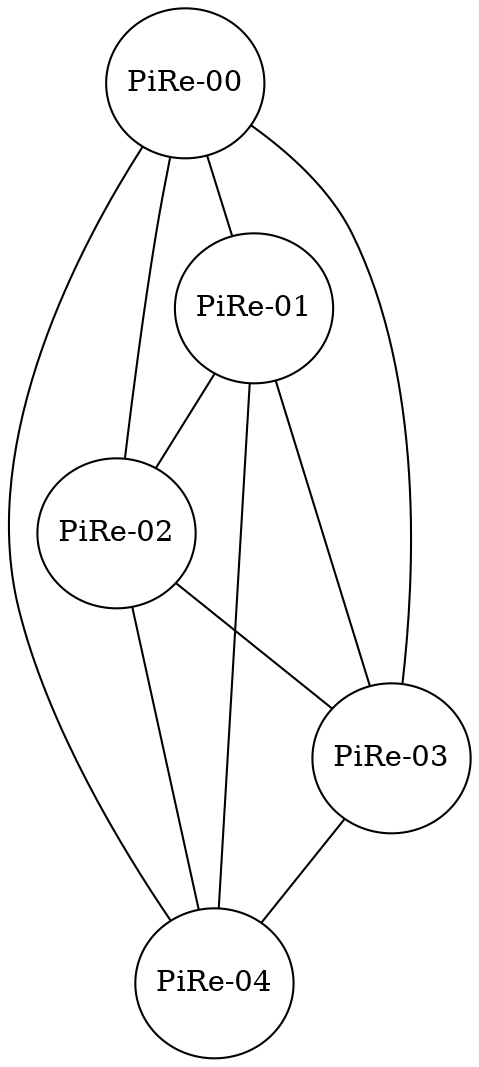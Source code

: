 digraph G {
    /* 1 NODES */
    "PiRe-00" [height=1 width=1]
    "PiRe-01" [height=1 width=1]
    "PiRe-02" [height=1 width=1]
    "PiRe-03" [height=1 width=1]
    "PiRe-04" [height=1 width=1]

    /* 2 CONNECTIONS */
    "PiRe-00" -> "PiRe-01" [arrowhead="both"]
    "PiRe-00" -> "PiRe-02" [arrowhead="both"]
    "PiRe-00" -> "PiRe-03" [arrowhead="both"]
    "PiRe-00" -> "PiRe-04" [arrowhead="both"]
    "PiRe-01" -> "PiRe-02" [arrowhead="both"]
    "PiRe-01" -> "PiRe-03" [arrowhead="both"]
    "PiRe-01" -> "PiRe-04" [arrowhead="both"]
    "PiRe-02" -> "PiRe-03" [arrowhead="both"]
    "PiRe-02" -> "PiRe-04" [arrowhead="both"]
    "PiRe-03" -> "PiRe-04" [arrowhead="both"]
} 